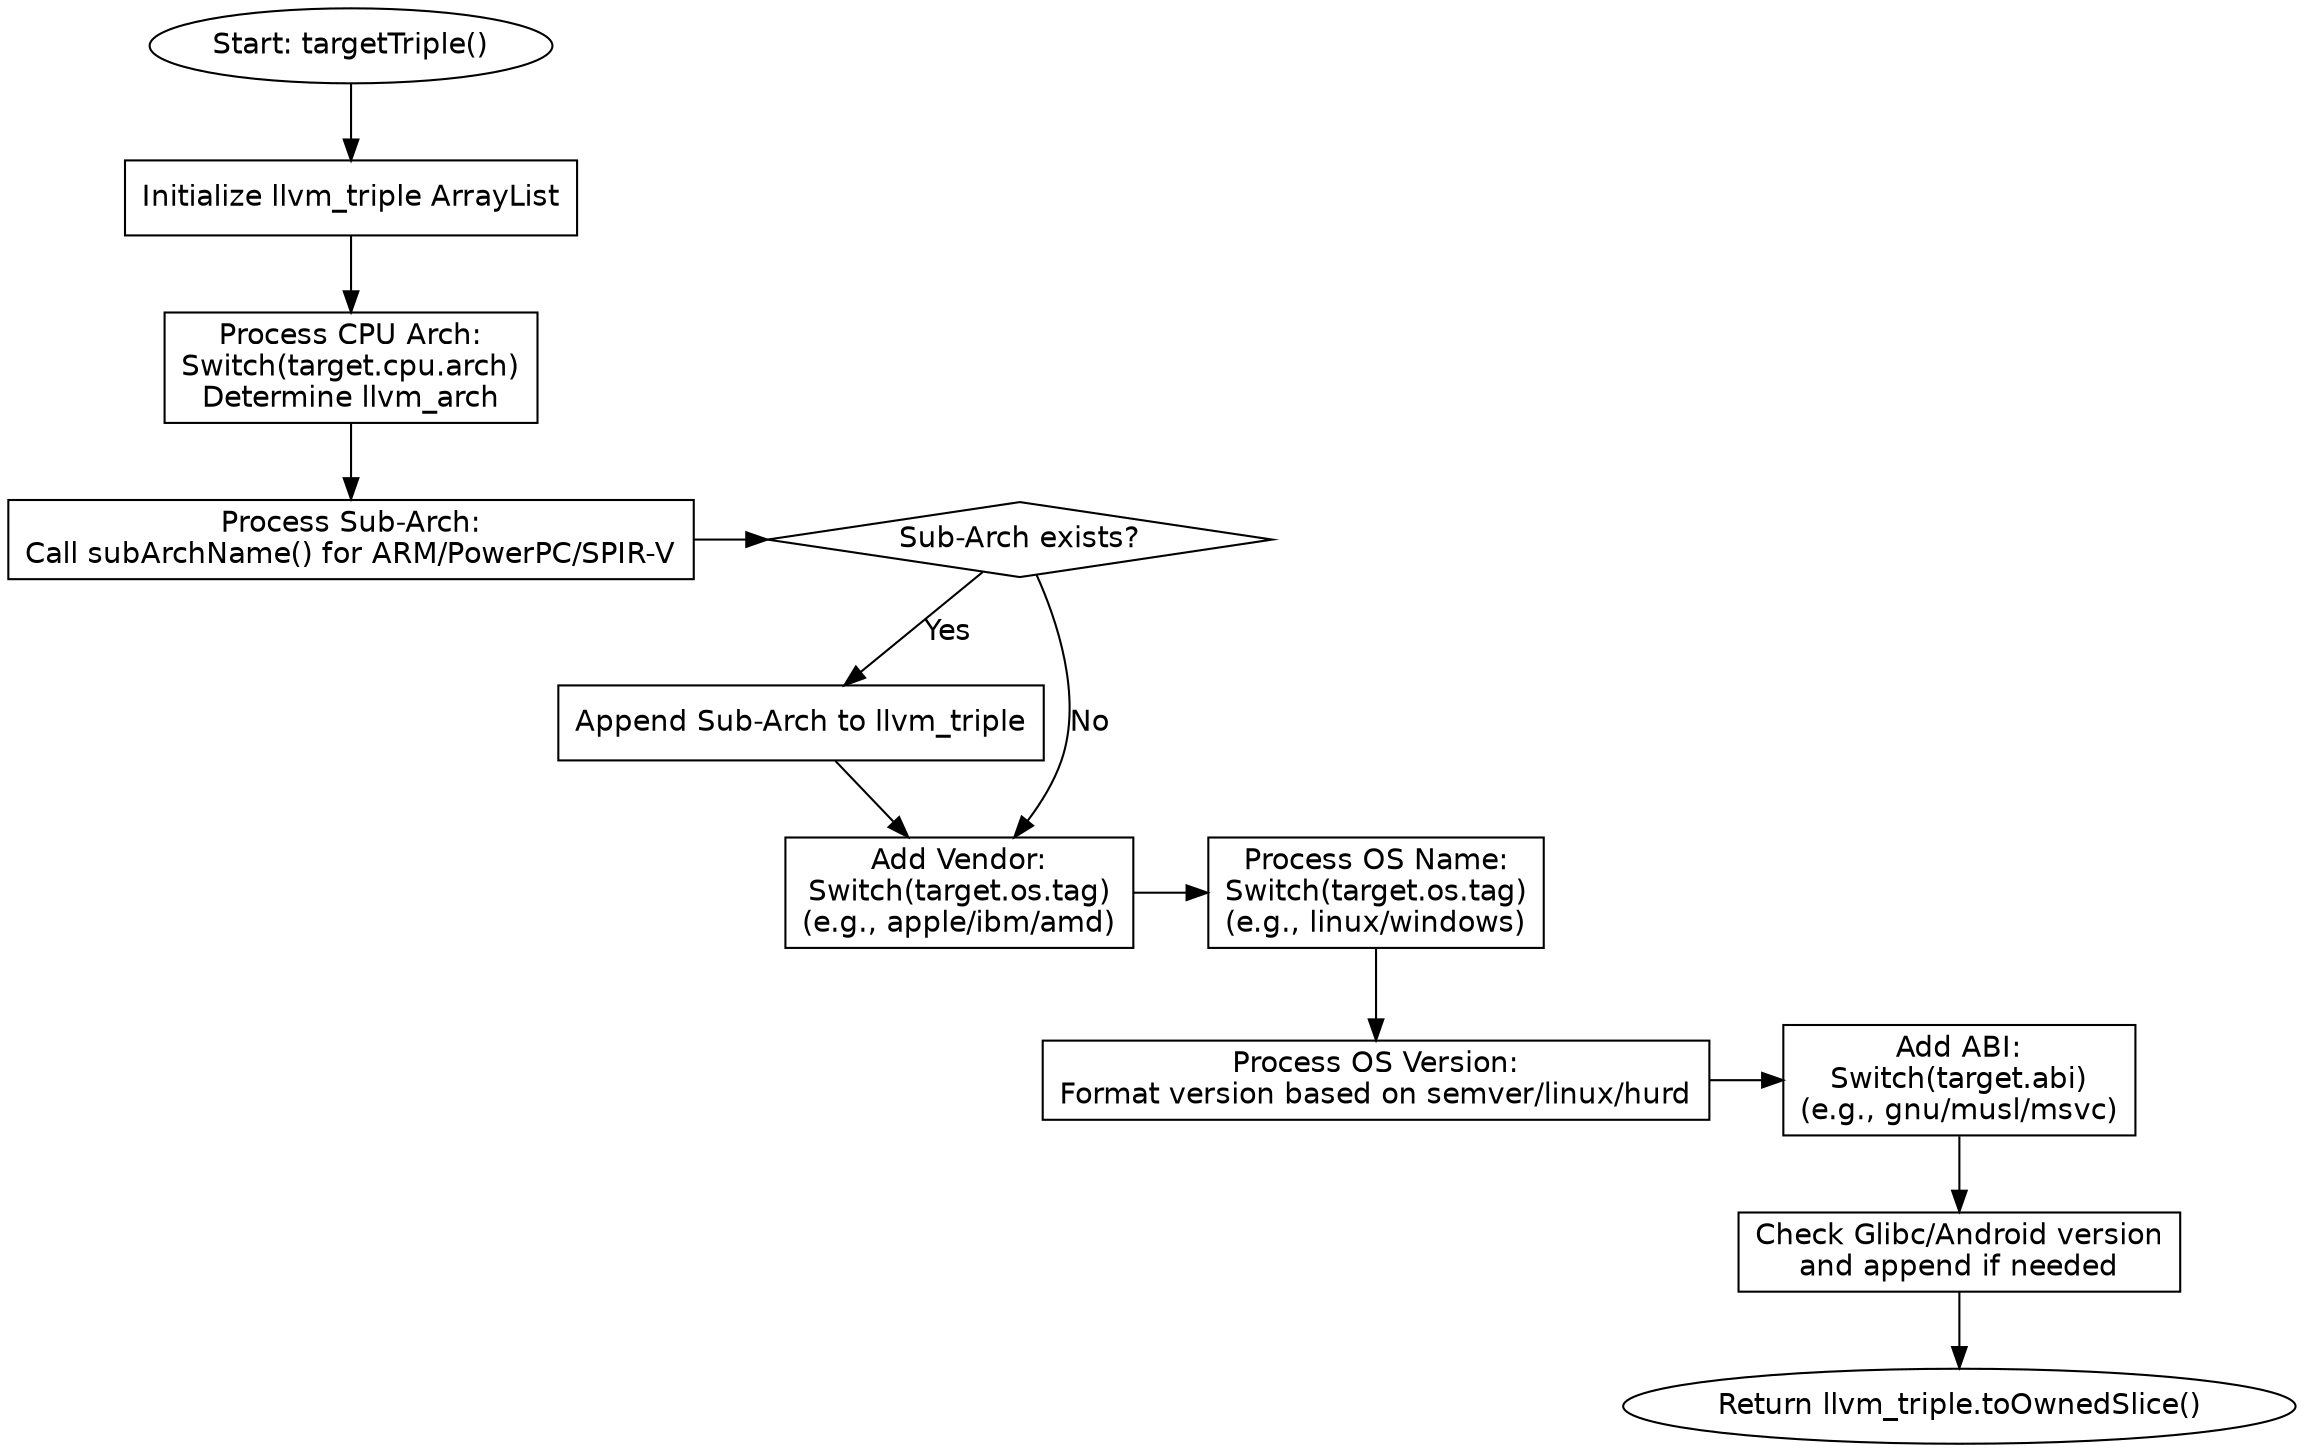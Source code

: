 
digraph flowchart {
    node [fontname="Helvetica", shape=rect];
    edge [fontname="Helvetica"];
    rankdir=TB;

    start [label="Start: targetTriple()", shape=ellipse];
    init [label="Initialize llvm_triple ArrayList"];
    process_arch [label="Process CPU Arch:\nSwitch(target.cpu.arch)\nDetermine llvm_arch"];
    process_subarch [label="Process Sub-Arch:\nCall subArchName() for ARM/PowerPC/SPIR-V"];
    check_subarch [label="Sub-Arch exists?", shape=diamond];
    add_subarch [label="Append Sub-Arch to llvm_triple"];
    add_vendor [label="Add Vendor:\nSwitch(target.os.tag)\n(e.g., apple/ibm/amd)"];
    process_os [label="Process OS Name:\nSwitch(target.os.tag)\n(e.g., linux/windows)"];
    process_os_version [label="Process OS Version:\nFormat version based on semver/linux/hurd"];
    add_abi [label="Add ABI:\nSwitch(target.abi)\n(e.g., gnu/musl/msvc)"];
    handle_glibc_android [label="Check Glibc/Android version\nand append if needed"];
    return_result [label="Return llvm_triple.toOwnedSlice()", shape=ellipse];

    start -> init;
    init -> process_arch;
    process_arch -> process_subarch;
    process_subarch -> check_subarch;
    check_subarch -> add_subarch [label="Yes"];
    check_subarch -> add_vendor [label="No"];
    add_subarch -> add_vendor;
    add_vendor -> process_os;
    process_os -> process_os_version;
    process_os_version -> add_abi;
    add_abi -> handle_glibc_android;
    handle_glibc_android -> return_result;

    // Invisible edges to enforce ordering
    { rank=same; process_subarch check_subarch }
    { rank=same; add_vendor process_os }
    { rank=same; process_os_version add_abi }
}
